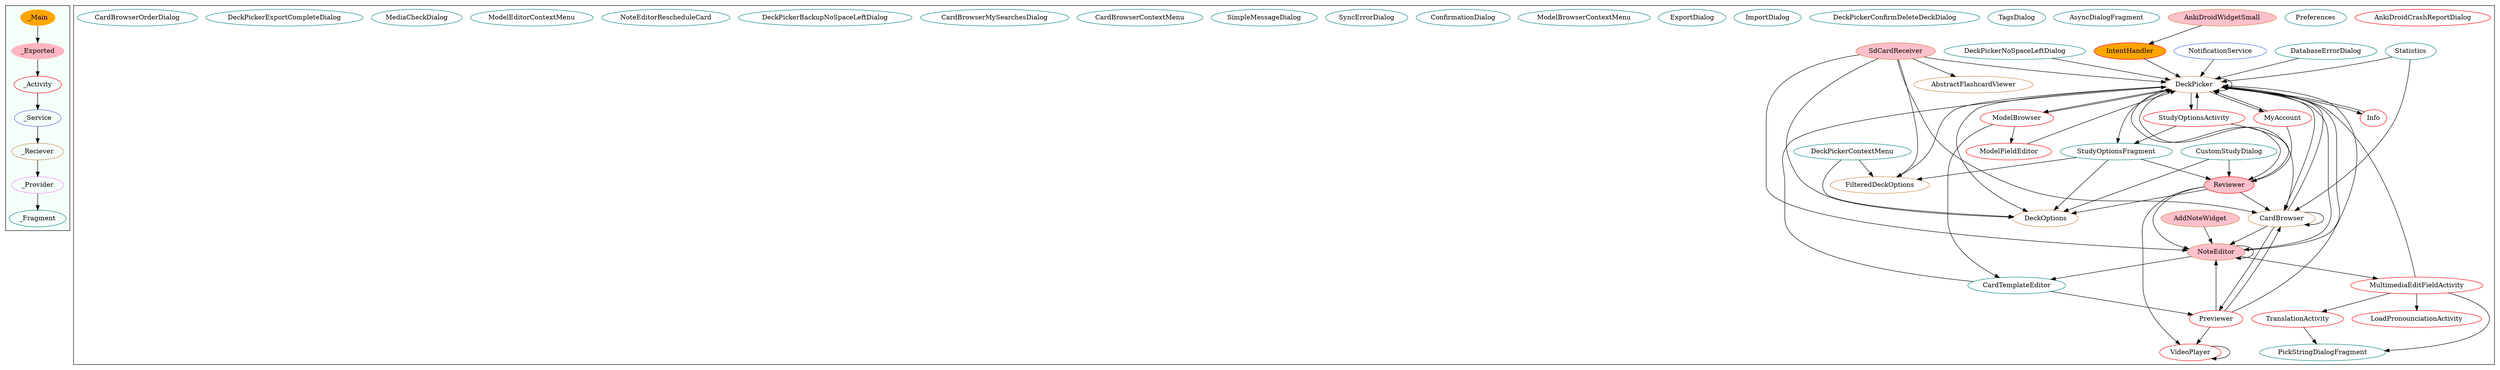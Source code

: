 digraph G {
subgraph cluster_legend{ 
bgcolor=mintcream;
_Activity[color = red];
_Service[color = royalblue];
_Provider[color = violet];
_Reciever[color = peru];
_Fragment[color = teal];
_Main[style=filled, fillcolor=orange, color = mintcream];
_Exported[style=filled, fillcolor=lightpink, color = mintcream];
_Main -> _Exported -> _Activity -> _Service -> _Reciever -> _Provider -> _Fragment; 
}
subgraph cluster_component{ 
DeckPicker[color = red];
ModelFieldEditor[color = red];
Info[color = red];
MultimediaEditFieldActivity[color = red];
VideoPlayer[color = red];
FilteredDeckOptions[color = red];
IntentHandler[style=filled, fillcolor=orange, color = red];
AnkiDroidCrashReportDialog[color = red];
LoadPronounciationActivity[color = red];
CardBrowser[color = red];
MyAccount[color = red];
CardTemplateEditor[color = red];
StudyOptionsActivity[color = red];
Reviewer[style=filled, fillcolor=pink, color = red];
Statistics[color = red];
Previewer[color = red];
TranslationActivity[color = red];
NoteEditor[style=filled, fillcolor=pink, color = red];
Preferences[color = red];
DeckOptions[color = red];
ModelBrowser[color = red];
NotificationService[color = royalblue];
AnkiDroidWidgetSmall[color = royalblue];
FilteredDeckOptions[color = peru];
AbstractFlashcardViewer[color = peru];
AnkiDroidWidgetSmall[color = peru];
NoteEditor[color = peru];
DeckOptions[color = peru];
CardBrowser[color = peru];
AddNoteWidget[style=filled, fillcolor=pink, color = peru];
SdCardReceiver[style=filled, fillcolor=pink, color = peru];
AnkiDroidWidgetSmall[style=filled, fillcolor=pink, color = peru];
DeckPicker[color = peru];
AsyncDialogFragment[color = teal];
TagsDialog[color = teal];
DeckPickerConfirmDeleteDeckDialog[color = teal];
ImportDialog[color = teal];
ExportDialog[color = teal];
ModelBrowserContextMenu[color = teal];
StudyOptionsFragment[color = teal];
ConfirmationDialog[color = teal];
DeckPickerNoSpaceLeftDialog[color = teal];
SyncErrorDialog[color = teal];
SimpleMessageDialog[color = teal];
PickStringDialogFragment[color = teal];
CardBrowserContextMenu[color = teal];
CardBrowserMySearchesDialog[color = teal];
DeckPickerBackupNoSpaceLeftDialog[color = teal];
NoteEditorRescheduleCard[color = teal];
Statistics[color = teal];
Statistics[color = teal];
DatabaseErrorDialog[color = teal];
ModelEditorContextMenu[color = teal];
DeckPickerContextMenu[color = teal];
Preferences[color = teal];
CustomStudyDialog[color = teal];
MediaCheckDialog[color = teal];
Statistics[color = teal];
DeckPickerExportCompleteDialog[color = teal];
CardTemplateEditor[color = teal];
CardBrowserOrderDialog[color = teal];
MultimediaEditFieldActivity->DeckPicker;
MultimediaEditFieldActivity->PickStringDialogFragment;
MultimediaEditFieldActivity->LoadPronounciationActivity;
MultimediaEditFieldActivity->TranslationActivity;
VideoPlayer->VideoPlayer;
IntentHandler->DeckPicker;
CardTemplateEditor->Previewer;
CardTemplateEditor->DeckPicker;
Previewer->VideoPlayer;
Previewer->DeckPicker;
Previewer->NoteEditor;
Previewer->CardBrowser;
AnkiDroidWidgetSmall->IntentHandler;
DeckPicker->StudyOptionsFragment;
DeckPicker->DeckPicker;
DeckPicker->Info;
DeckPicker->ModelBrowser;
DeckPicker->Reviewer;
DeckPicker->FilteredDeckOptions;
DeckPicker->StudyOptionsActivity;
DeckPicker->CardBrowser;
DeckPicker->MyAccount;
DeckPicker->NoteEditor;
DeckPicker->DeckOptions;
CardBrowser->CardBrowser;
CardBrowser->DeckPicker;
CardBrowser->NoteEditor;
CardBrowser->Previewer;
DatabaseErrorDialog->DeckPicker;
DeckPickerContextMenu->DeckOptions;
DeckPickerContextMenu->FilteredDeckOptions;
StudyOptionsActivity->DeckPicker;
StudyOptionsActivity->CardBrowser;
StudyOptionsActivity->StudyOptionsFragment;
Reviewer->NoteEditor;
Reviewer->VideoPlayer;
Reviewer->DeckPicker;
Reviewer->CardBrowser;
Reviewer->DeckOptions;
Statistics->DeckPicker;
Statistics->CardBrowser;
NotificationService->DeckPicker;
NoteEditor->DeckPicker;
NoteEditor->CardTemplateEditor;
NoteEditor->MultimediaEditFieldActivity;
NoteEditor->NoteEditor;
ModelBrowser->CardTemplateEditor;
ModelBrowser->ModelFieldEditor;
ModelBrowser->DeckPicker;
ModelFieldEditor->DeckPicker;
Info->DeckPicker;
StudyOptionsFragment->Reviewer;
StudyOptionsFragment->FilteredDeckOptions;
StudyOptionsFragment->DeckOptions;
AddNoteWidget->NoteEditor;
SdCardReceiver->AbstractFlashcardViewer;
SdCardReceiver->FilteredDeckOptions;
SdCardReceiver->CardBrowser;
SdCardReceiver->DeckPicker;
SdCardReceiver->DeckOptions;
SdCardReceiver->NoteEditor;
MyAccount->Reviewer;
MyAccount->DeckPicker;
DeckPickerNoSpaceLeftDialog->DeckPicker;
TranslationActivity->PickStringDialogFragment;
CustomStudyDialog->DeckOptions;
CustomStudyDialog->Reviewer;
}
}
